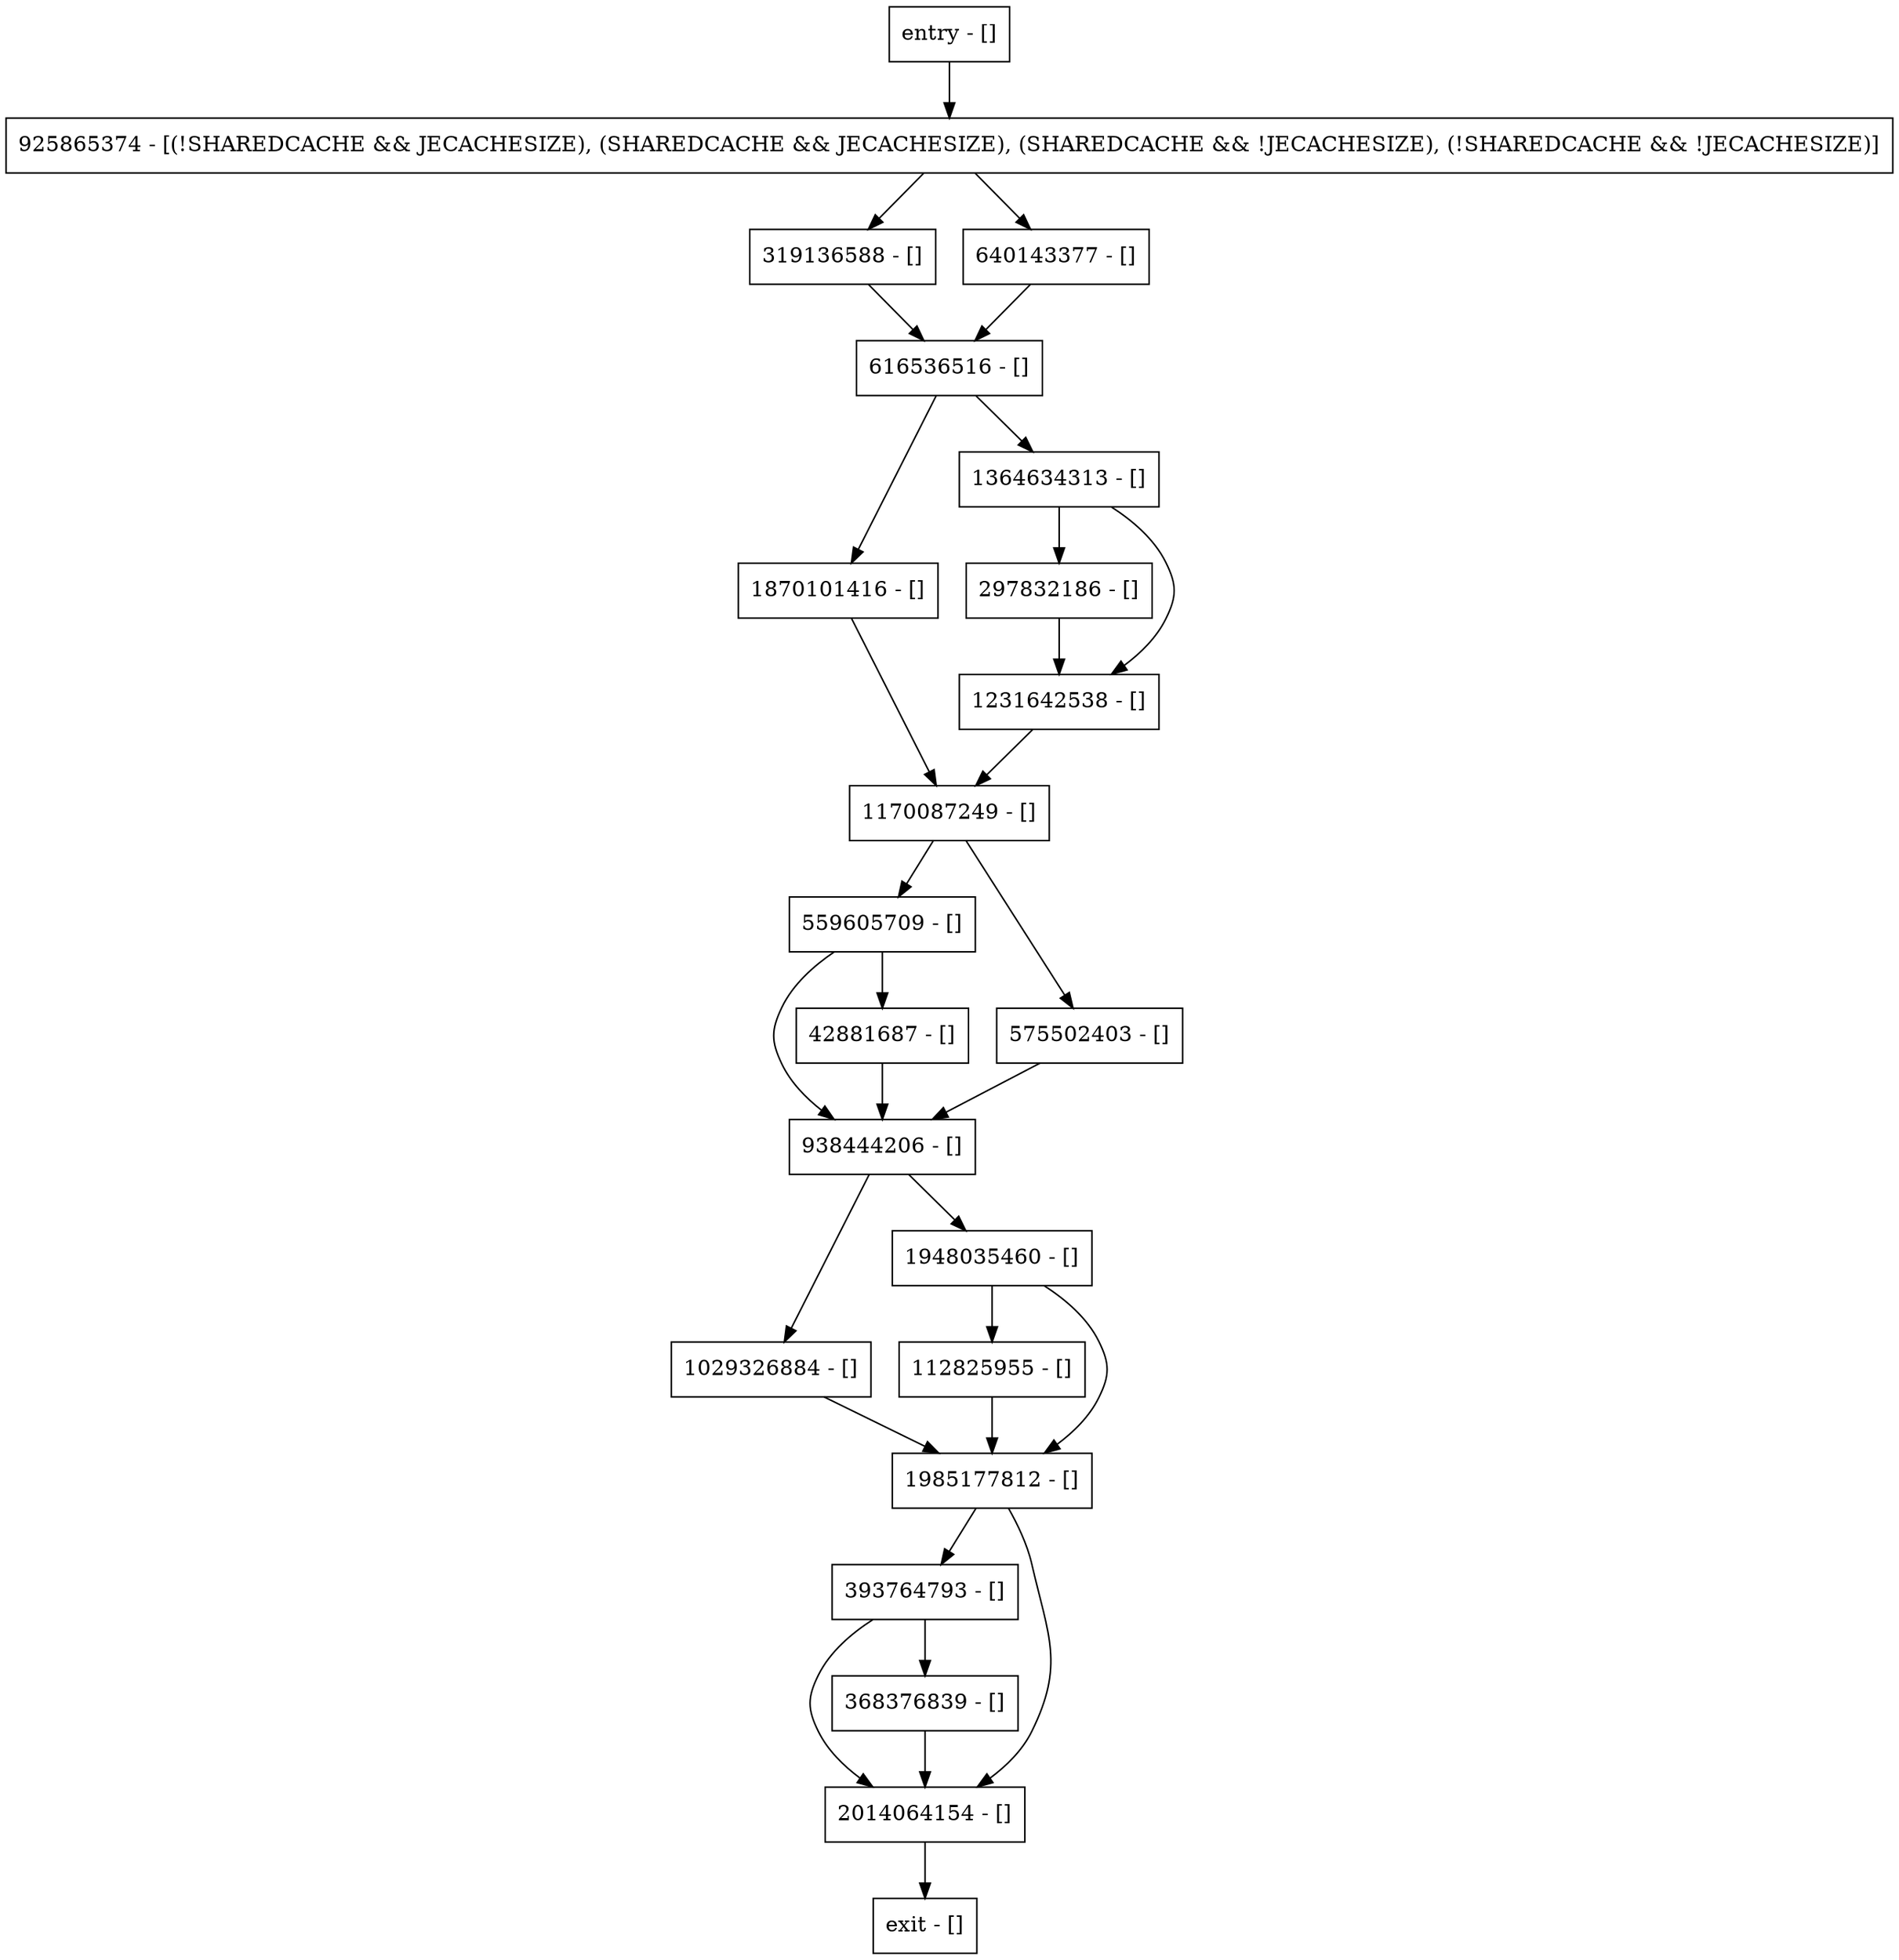 digraph reset {
node [shape=record];
1029326884 [label="1029326884 - []"];
112825955 [label="112825955 - []"];
297832186 [label="297832186 - []"];
938444206 [label="938444206 - []"];
393764793 [label="393764793 - []"];
2014064154 [label="2014064154 - []"];
368376839 [label="368376839 - []"];
1170087249 [label="1170087249 - []"];
1870101416 [label="1870101416 - []"];
616536516 [label="616536516 - []"];
entry [label="entry - []"];
exit [label="exit - []"];
559605709 [label="559605709 - []"];
575502403 [label="575502403 - []"];
42881687 [label="42881687 - []"];
1231642538 [label="1231642538 - []"];
925865374 [label="925865374 - [(!SHAREDCACHE && JECACHESIZE), (SHAREDCACHE && JECACHESIZE), (SHAREDCACHE && !JECACHESIZE), (!SHAREDCACHE && !JECACHESIZE)]"];
319136588 [label="319136588 - []"];
1985177812 [label="1985177812 - []"];
640143377 [label="640143377 - []"];
1948035460 [label="1948035460 - []"];
1364634313 [label="1364634313 - []"];
entry;
exit;
1029326884 -> 1985177812;
112825955 -> 1985177812;
297832186 -> 1231642538;
938444206 -> 1029326884;
938444206 -> 1948035460;
393764793 -> 368376839;
393764793 -> 2014064154;
2014064154 -> exit;
368376839 -> 2014064154;
1170087249 -> 559605709;
1170087249 -> 575502403;
1870101416 -> 1170087249;
616536516 -> 1870101416;
616536516 -> 1364634313;
entry -> 925865374;
559605709 -> 42881687;
559605709 -> 938444206;
575502403 -> 938444206;
42881687 -> 938444206;
1231642538 -> 1170087249;
925865374 -> 319136588;
925865374 -> 640143377;
319136588 -> 616536516;
1985177812 -> 393764793;
1985177812 -> 2014064154;
640143377 -> 616536516;
1948035460 -> 112825955;
1948035460 -> 1985177812;
1364634313 -> 297832186;
1364634313 -> 1231642538;
}
